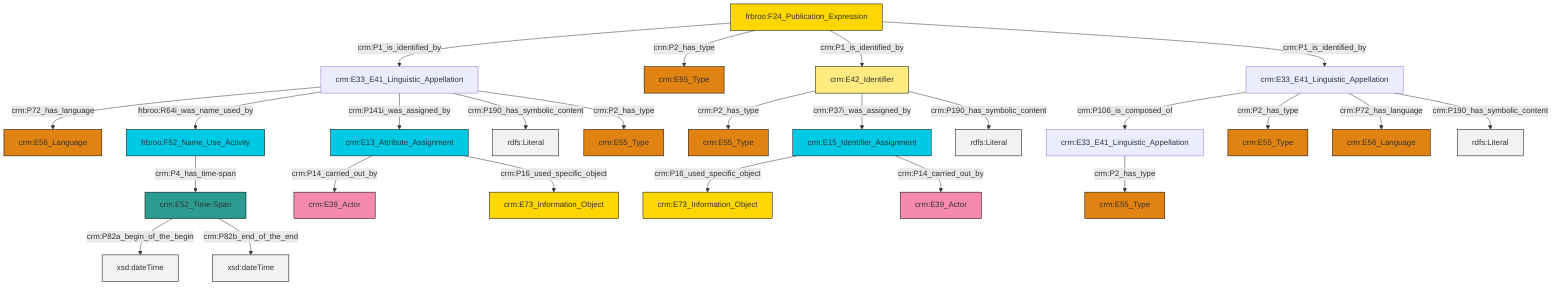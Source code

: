 graph TD
classDef Literal fill:#f2f2f2,stroke:#000000;
classDef CRM_Entity fill:#FFFFFF,stroke:#000000;
classDef Temporal_Entity fill:#00C9E6, stroke:#000000;
classDef Type fill:#E18312, stroke:#000000;
classDef Time-Span fill:#2C9C91, stroke:#000000;
classDef Appellation fill:#FFEB7F, stroke:#000000;
classDef Place fill:#008836, stroke:#000000;
classDef Persistent_Item fill:#B266B2, stroke:#000000;
classDef Conceptual_Object fill:#FFD700, stroke:#000000;
classDef Physical_Thing fill:#D2B48C, stroke:#000000;
classDef Actor fill:#f58aad, stroke:#000000;
classDef PC_Classes fill:#4ce600, stroke:#000000;
classDef Multi fill:#cccccc,stroke:#000000;

8["crm:E33_E41_Linguistic_Appellation"]:::Default -->|crm:P106_is_composed_of| 9["crm:E33_E41_Linguistic_Appellation"]:::Default
10["crm:E52_Time-Span"]:::Time-Span -->|crm:P82a_begin_of_the_begin| 11[xsd:dateTime]:::Literal
6["crm:E42_Identifier"]:::Appellation -->|crm:P2_has_type| 12["crm:E55_Type"]:::Type
13["crm:E13_Attribute_Assignment"]:::Temporal_Entity -->|crm:P14_carried_out_by| 14["crm:E39_Actor"]:::Actor
17["frbroo:F24_Publication_Expression"]:::Conceptual_Object -->|crm:P1_is_identified_by| 18["crm:E33_E41_Linguistic_Appellation"]:::Default
6["crm:E42_Identifier"]:::Appellation -->|crm:P37i_was_assigned_by| 19["crm:E15_Identifier_Assignment"]:::Temporal_Entity
17["frbroo:F24_Publication_Expression"]:::Conceptual_Object -->|crm:P2_has_type| 0["crm:E55_Type"]:::Type
17["frbroo:F24_Publication_Expression"]:::Conceptual_Object -->|crm:P1_is_identified_by| 6["crm:E42_Identifier"]:::Appellation
18["crm:E33_E41_Linguistic_Appellation"]:::Default -->|crm:P72_has_language| 4["crm:E56_Language"]:::Type
13["crm:E13_Attribute_Assignment"]:::Temporal_Entity -->|crm:P16_used_specific_object| 22["crm:E73_Information_Object"]:::Conceptual_Object
19["crm:E15_Identifier_Assignment"]:::Temporal_Entity -->|crm:P16_used_specific_object| 27["crm:E73_Information_Object"]:::Conceptual_Object
18["crm:E33_E41_Linguistic_Appellation"]:::Default -->|frbroo:R64i_was_name_used_by| 28["frbroo:F52_Name_Use_Activity"]:::Temporal_Entity
6["crm:E42_Identifier"]:::Appellation -->|crm:P190_has_symbolic_content| 31[rdfs:Literal]:::Literal
18["crm:E33_E41_Linguistic_Appellation"]:::Default -->|crm:P141i_was_assigned_by| 13["crm:E13_Attribute_Assignment"]:::Temporal_Entity
8["crm:E33_E41_Linguistic_Appellation"]:::Default -->|crm:P2_has_type| 15["crm:E55_Type"]:::Type
8["crm:E33_E41_Linguistic_Appellation"]:::Default -->|crm:P72_has_language| 29["crm:E56_Language"]:::Type
28["frbroo:F52_Name_Use_Activity"]:::Temporal_Entity -->|crm:P4_has_time-span| 10["crm:E52_Time-Span"]:::Time-Span
18["crm:E33_E41_Linguistic_Appellation"]:::Default -->|crm:P190_has_symbolic_content| 35[rdfs:Literal]:::Literal
8["crm:E33_E41_Linguistic_Appellation"]:::Default -->|crm:P190_has_symbolic_content| 36[rdfs:Literal]:::Literal
9["crm:E33_E41_Linguistic_Appellation"]:::Default -->|crm:P2_has_type| 37["crm:E55_Type"]:::Type
19["crm:E15_Identifier_Assignment"]:::Temporal_Entity -->|crm:P14_carried_out_by| 40["crm:E39_Actor"]:::Actor
17["frbroo:F24_Publication_Expression"]:::Conceptual_Object -->|crm:P1_is_identified_by| 8["crm:E33_E41_Linguistic_Appellation"]:::Default
18["crm:E33_E41_Linguistic_Appellation"]:::Default -->|crm:P2_has_type| 2["crm:E55_Type"]:::Type
10["crm:E52_Time-Span"]:::Time-Span -->|crm:P82b_end_of_the_end| 44[xsd:dateTime]:::Literal